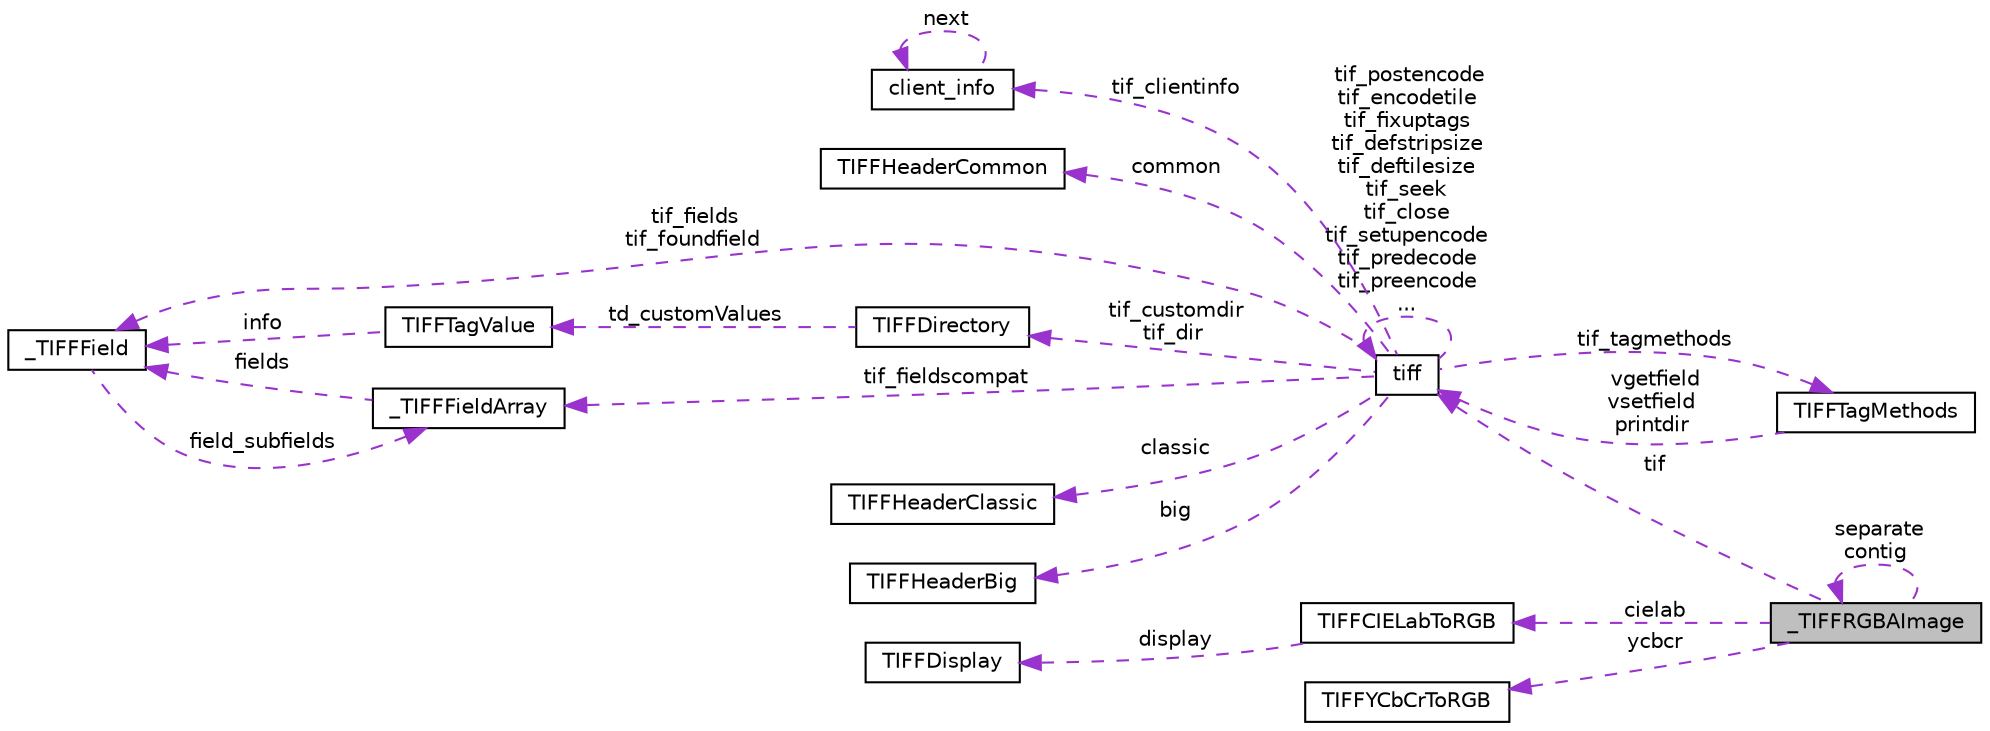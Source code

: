 digraph "_TIFFRGBAImage"
{
  edge [fontname="Helvetica",fontsize="10",labelfontname="Helvetica",labelfontsize="10"];
  node [fontname="Helvetica",fontsize="10",shape=record];
  rankdir="LR";
  Node1 [label="_TIFFRGBAImage",height=0.2,width=0.4,color="black", fillcolor="grey75", style="filled", fontcolor="black"];
  Node2 -> Node1 [dir="back",color="darkorchid3",fontsize="10",style="dashed",label=" cielab" ,fontname="Helvetica"];
  Node2 [label="TIFFCIELabToRGB",height=0.2,width=0.4,color="black", fillcolor="white", style="filled",URL="$struct_t_i_f_f_c_i_e_lab_to_r_g_b.html"];
  Node3 -> Node2 [dir="back",color="darkorchid3",fontsize="10",style="dashed",label=" display" ,fontname="Helvetica"];
  Node3 [label="TIFFDisplay",height=0.2,width=0.4,color="black", fillcolor="white", style="filled",URL="$struct_t_i_f_f_display.html"];
  Node4 -> Node1 [dir="back",color="darkorchid3",fontsize="10",style="dashed",label=" tif" ,fontname="Helvetica"];
  Node4 [label="tiff",height=0.2,width=0.4,color="black", fillcolor="white", style="filled",URL="$structtiff.html"];
  Node5 -> Node4 [dir="back",color="darkorchid3",fontsize="10",style="dashed",label=" common" ,fontname="Helvetica"];
  Node5 [label="TIFFHeaderCommon",height=0.2,width=0.4,color="black", fillcolor="white", style="filled",URL="$struct_t_i_f_f_header_common.html"];
  Node6 -> Node4 [dir="back",color="darkorchid3",fontsize="10",style="dashed",label=" tif_customdir\ntif_dir" ,fontname="Helvetica"];
  Node6 [label="TIFFDirectory",height=0.2,width=0.4,color="black", fillcolor="white", style="filled",URL="$struct_t_i_f_f_directory.html"];
  Node7 -> Node6 [dir="back",color="darkorchid3",fontsize="10",style="dashed",label=" td_customValues" ,fontname="Helvetica"];
  Node7 [label="TIFFTagValue",height=0.2,width=0.4,color="black", fillcolor="white", style="filled",URL="$struct_t_i_f_f_tag_value.html"];
  Node8 -> Node7 [dir="back",color="darkorchid3",fontsize="10",style="dashed",label=" info" ,fontname="Helvetica"];
  Node8 [label="_TIFFField",height=0.2,width=0.4,color="black", fillcolor="white", style="filled",URL="$struct___t_i_f_f_field.html"];
  Node9 -> Node8 [dir="back",color="darkorchid3",fontsize="10",style="dashed",label=" field_subfields" ,fontname="Helvetica"];
  Node9 [label="_TIFFFieldArray",height=0.2,width=0.4,color="black", fillcolor="white", style="filled",URL="$struct___t_i_f_f_field_array.html"];
  Node8 -> Node9 [dir="back",color="darkorchid3",fontsize="10",style="dashed",label=" fields" ,fontname="Helvetica"];
  Node10 -> Node4 [dir="back",color="darkorchid3",fontsize="10",style="dashed",label=" classic" ,fontname="Helvetica"];
  Node10 [label="TIFFHeaderClassic",height=0.2,width=0.4,color="black", fillcolor="white", style="filled",URL="$struct_t_i_f_f_header_classic.html"];
  Node4 -> Node4 [dir="back",color="darkorchid3",fontsize="10",style="dashed",label=" tif_postencode\ntif_encodetile\ntif_fixuptags\ntif_defstripsize\ntif_deftilesize\ntif_seek\ntif_close\ntif_setupencode\ntif_predecode\ntif_preencode\n..." ,fontname="Helvetica"];
  Node8 -> Node4 [dir="back",color="darkorchid3",fontsize="10",style="dashed",label=" tif_fields\ntif_foundfield" ,fontname="Helvetica"];
  Node9 -> Node4 [dir="back",color="darkorchid3",fontsize="10",style="dashed",label=" tif_fieldscompat" ,fontname="Helvetica"];
  Node11 -> Node4 [dir="back",color="darkorchid3",fontsize="10",style="dashed",label=" big" ,fontname="Helvetica"];
  Node11 [label="TIFFHeaderBig",height=0.2,width=0.4,color="black", fillcolor="white", style="filled",URL="$struct_t_i_f_f_header_big.html"];
  Node12 -> Node4 [dir="back",color="darkorchid3",fontsize="10",style="dashed",label=" tif_clientinfo" ,fontname="Helvetica"];
  Node12 [label="client_info",height=0.2,width=0.4,color="black", fillcolor="white", style="filled",URL="$structclient__info.html"];
  Node12 -> Node12 [dir="back",color="darkorchid3",fontsize="10",style="dashed",label=" next" ,fontname="Helvetica"];
  Node13 -> Node4 [dir="back",color="darkorchid3",fontsize="10",style="dashed",label=" tif_tagmethods" ,fontname="Helvetica"];
  Node13 [label="TIFFTagMethods",height=0.2,width=0.4,color="black", fillcolor="white", style="filled",URL="$struct_t_i_f_f_tag_methods.html"];
  Node4 -> Node13 [dir="back",color="darkorchid3",fontsize="10",style="dashed",label=" vgetfield\nvsetfield\nprintdir" ,fontname="Helvetica"];
  Node14 -> Node1 [dir="back",color="darkorchid3",fontsize="10",style="dashed",label=" ycbcr" ,fontname="Helvetica"];
  Node14 [label="TIFFYCbCrToRGB",height=0.2,width=0.4,color="black", fillcolor="white", style="filled",URL="$struct_t_i_f_f_y_cb_cr_to_r_g_b.html"];
  Node1 -> Node1 [dir="back",color="darkorchid3",fontsize="10",style="dashed",label=" separate\ncontig" ,fontname="Helvetica"];
}
